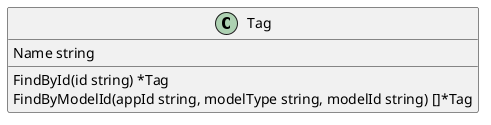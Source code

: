 @startuml tags
class Tag{
    Name string
    FindById(id string) *Tag
    FindByModelId(appId string, modelType string, modelId string) []*Tag
}
@enduml
